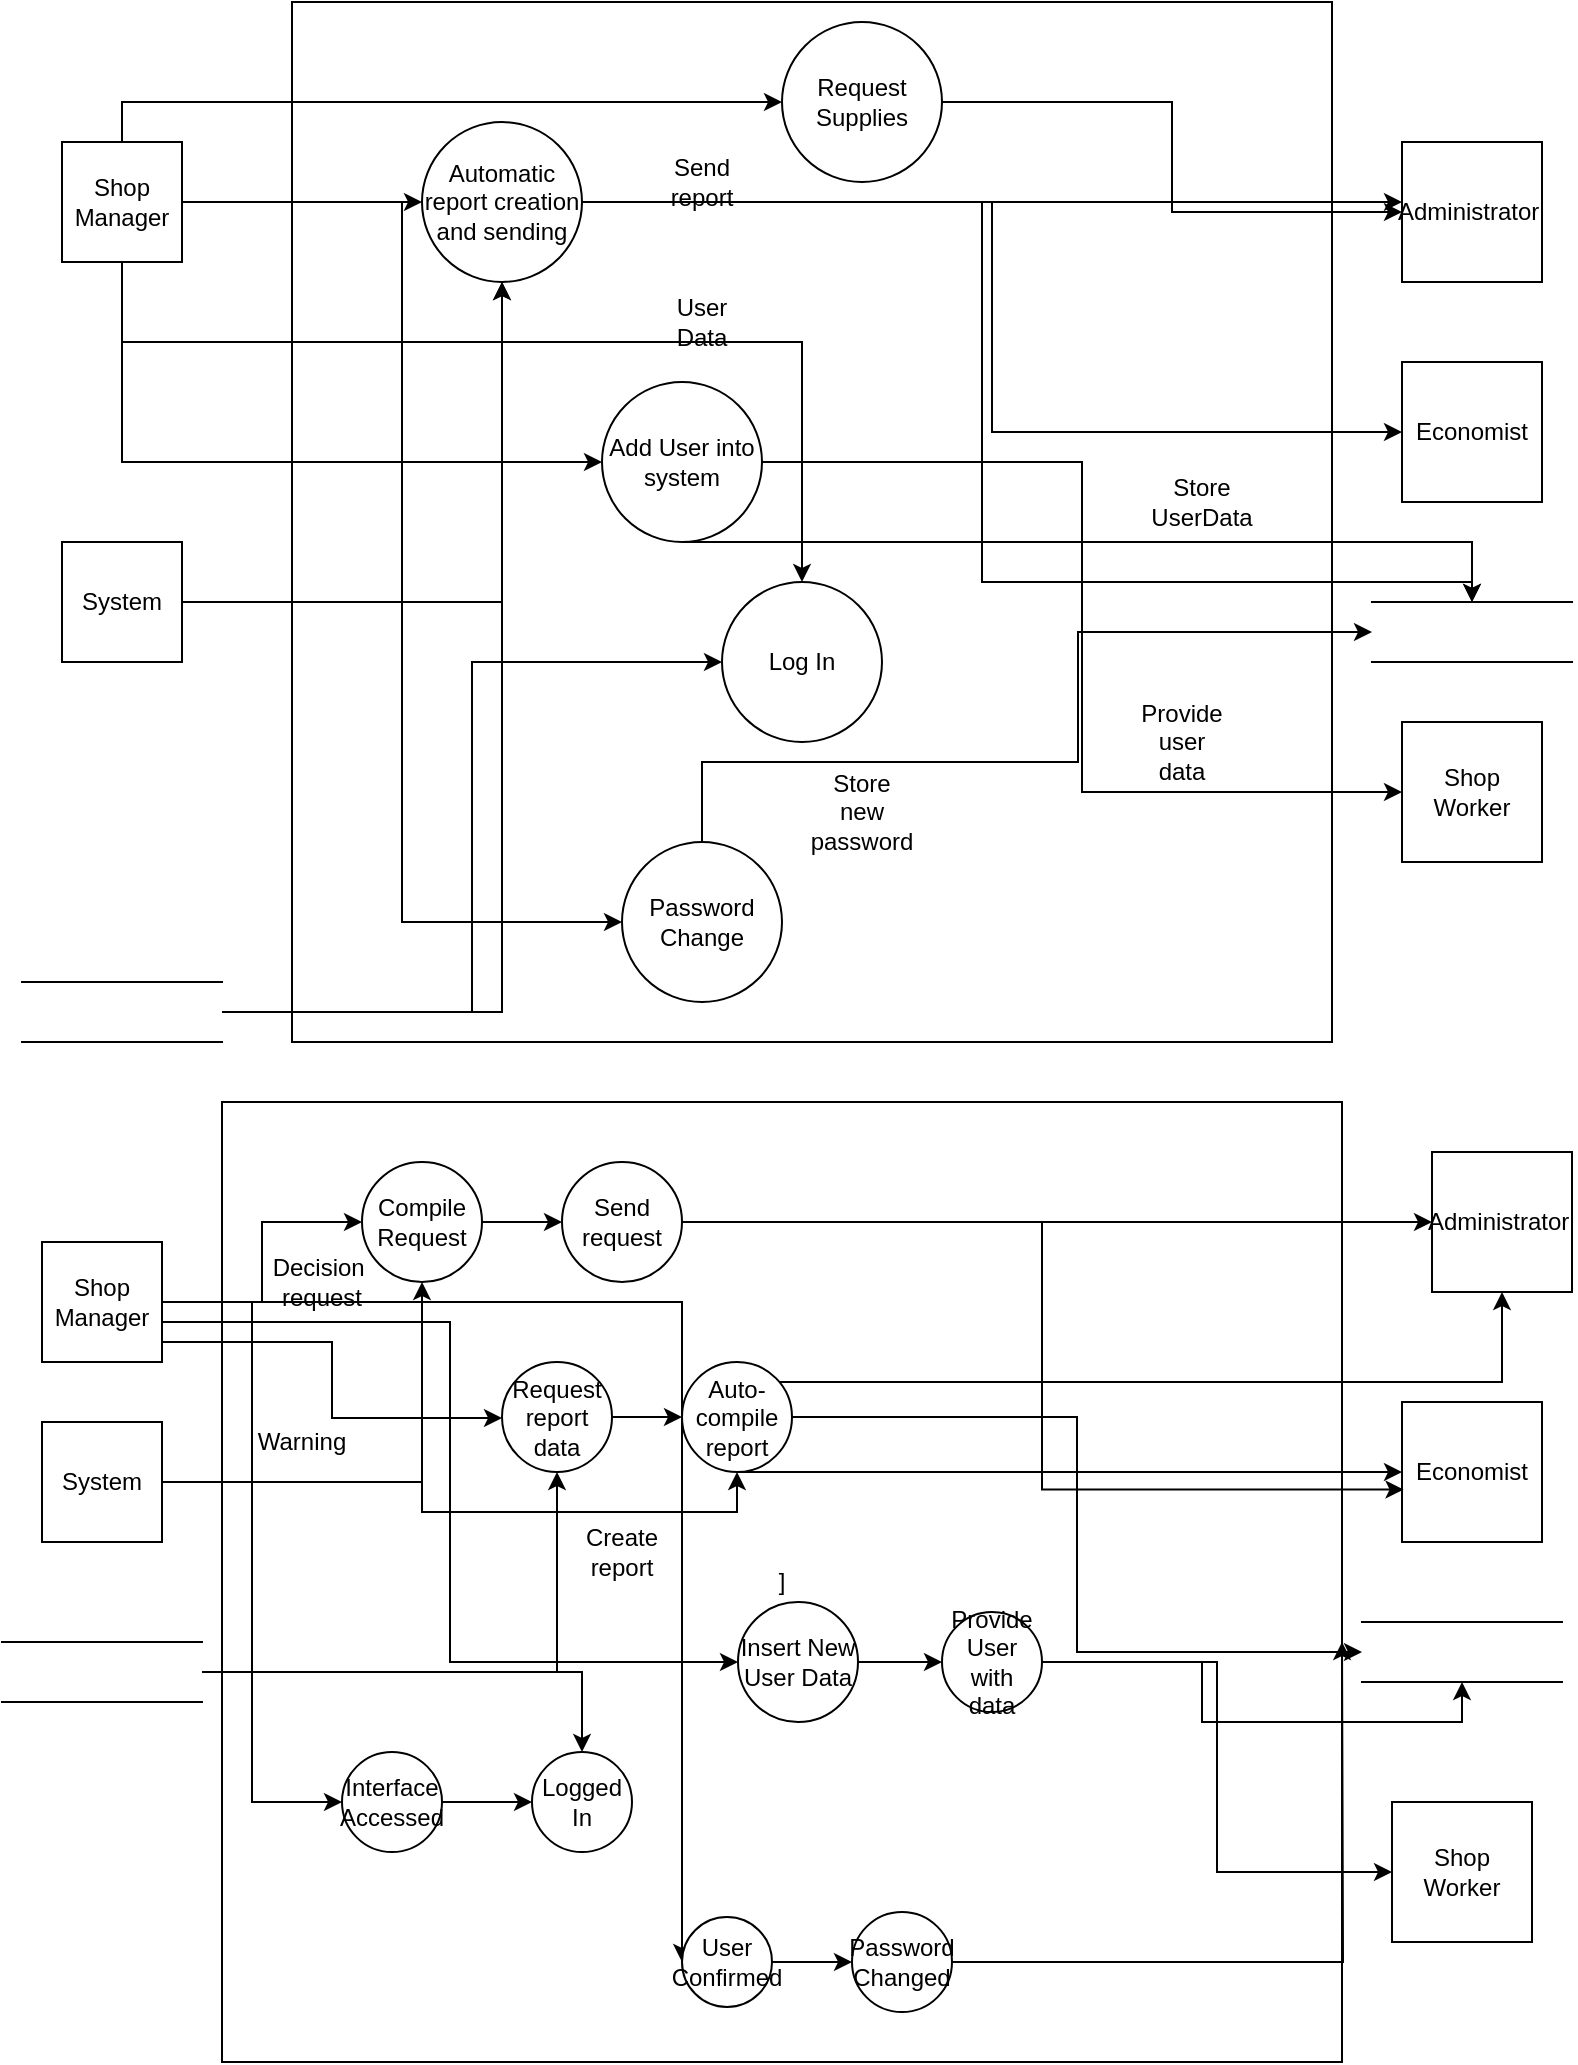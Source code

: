<mxfile version="10.6.6" type="device"><diagram id="DfJBb5sTPmYSXGfNYtgn" name="Page-1"><mxGraphModel dx="1181" dy="649" grid="1" gridSize="10" guides="1" tooltips="1" connect="1" arrows="1" fold="1" page="1" pageScale="1" pageWidth="850" pageHeight="1100" math="0" shadow="0"><root><mxCell id="0"/><mxCell id="1" parent="0"/><mxCell id="mtAPZmcUfzkoWI3NnoFA-73" value="]" style="rounded=0;whiteSpace=wrap;html=1;" vertex="1" parent="1"><mxGeometry x="130" y="600" width="560" height="480" as="geometry"/></mxCell><mxCell id="mtAPZmcUfzkoWI3NnoFA-4" value="" style="rounded=0;whiteSpace=wrap;html=1;" vertex="1" parent="1"><mxGeometry x="165" y="50" width="520" height="520" as="geometry"/></mxCell><mxCell id="mtAPZmcUfzkoWI3NnoFA-9" style="edgeStyle=orthogonalEdgeStyle;rounded=0;orthogonalLoop=1;jettySize=auto;html=1;" edge="1" parent="1" source="mtAPZmcUfzkoWI3NnoFA-1" target="mtAPZmcUfzkoWI3NnoFA-6"><mxGeometry relative="1" as="geometry"/></mxCell><mxCell id="mtAPZmcUfzkoWI3NnoFA-22" style="edgeStyle=orthogonalEdgeStyle;rounded=0;orthogonalLoop=1;jettySize=auto;html=1;" edge="1" parent="1" source="mtAPZmcUfzkoWI3NnoFA-1" target="mtAPZmcUfzkoWI3NnoFA-21"><mxGeometry relative="1" as="geometry"><Array as="points"><mxPoint x="80" y="280"/></Array></mxGeometry></mxCell><mxCell id="mtAPZmcUfzkoWI3NnoFA-30" style="edgeStyle=orthogonalEdgeStyle;rounded=0;orthogonalLoop=1;jettySize=auto;html=1;" edge="1" parent="1" source="mtAPZmcUfzkoWI3NnoFA-1" target="mtAPZmcUfzkoWI3NnoFA-27"><mxGeometry relative="1" as="geometry"><Array as="points"><mxPoint x="80" y="220"/><mxPoint x="420" y="220"/></Array></mxGeometry></mxCell><mxCell id="mtAPZmcUfzkoWI3NnoFA-33" style="edgeStyle=orthogonalEdgeStyle;rounded=0;orthogonalLoop=1;jettySize=auto;html=1;entryX=0;entryY=0.5;entryDx=0;entryDy=0;" edge="1" parent="1" source="mtAPZmcUfzkoWI3NnoFA-1" target="mtAPZmcUfzkoWI3NnoFA-28"><mxGeometry relative="1" as="geometry"/></mxCell><mxCell id="mtAPZmcUfzkoWI3NnoFA-38" style="edgeStyle=orthogonalEdgeStyle;rounded=0;orthogonalLoop=1;jettySize=auto;html=1;" edge="1" parent="1" source="mtAPZmcUfzkoWI3NnoFA-1" target="mtAPZmcUfzkoWI3NnoFA-37"><mxGeometry relative="1" as="geometry"><Array as="points"><mxPoint x="80" y="100"/></Array></mxGeometry></mxCell><mxCell id="mtAPZmcUfzkoWI3NnoFA-1" value="Shop Manager" style="whiteSpace=wrap;html=1;aspect=fixed;" vertex="1" parent="1"><mxGeometry x="50" y="120" width="60" height="60" as="geometry"/></mxCell><mxCell id="mtAPZmcUfzkoWI3NnoFA-10" style="edgeStyle=orthogonalEdgeStyle;rounded=0;orthogonalLoop=1;jettySize=auto;html=1;" edge="1" parent="1" source="mtAPZmcUfzkoWI3NnoFA-2" target="mtAPZmcUfzkoWI3NnoFA-6"><mxGeometry relative="1" as="geometry"/></mxCell><mxCell id="mtAPZmcUfzkoWI3NnoFA-2" value="System" style="whiteSpace=wrap;html=1;aspect=fixed;" vertex="1" parent="1"><mxGeometry x="50" y="320" width="60" height="60" as="geometry"/></mxCell><mxCell id="mtAPZmcUfzkoWI3NnoFA-12" style="edgeStyle=orthogonalEdgeStyle;rounded=0;orthogonalLoop=1;jettySize=auto;html=1;" edge="1" parent="1" source="mtAPZmcUfzkoWI3NnoFA-3" target="mtAPZmcUfzkoWI3NnoFA-6"><mxGeometry relative="1" as="geometry"/></mxCell><mxCell id="mtAPZmcUfzkoWI3NnoFA-31" style="edgeStyle=orthogonalEdgeStyle;rounded=0;orthogonalLoop=1;jettySize=auto;html=1;entryX=0;entryY=0.5;entryDx=0;entryDy=0;" edge="1" parent="1" source="mtAPZmcUfzkoWI3NnoFA-3" target="mtAPZmcUfzkoWI3NnoFA-27"><mxGeometry relative="1" as="geometry"/></mxCell><mxCell id="mtAPZmcUfzkoWI3NnoFA-3" value="" style="html=1;dashed=0;whitespace=wrap;shape=partialRectangle;right=0;left=0;fillColor=none;" vertex="1" parent="1"><mxGeometry x="30" y="540" width="100" height="30" as="geometry"/></mxCell><mxCell id="mtAPZmcUfzkoWI3NnoFA-16" style="edgeStyle=orthogonalEdgeStyle;rounded=0;orthogonalLoop=1;jettySize=auto;html=1;" edge="1" parent="1" source="mtAPZmcUfzkoWI3NnoFA-6" target="mtAPZmcUfzkoWI3NnoFA-13"><mxGeometry relative="1" as="geometry"><Array as="points"><mxPoint x="620" y="150"/><mxPoint x="620" y="150"/></Array></mxGeometry></mxCell><mxCell id="mtAPZmcUfzkoWI3NnoFA-17" style="edgeStyle=orthogonalEdgeStyle;rounded=0;orthogonalLoop=1;jettySize=auto;html=1;entryX=0;entryY=0.5;entryDx=0;entryDy=0;" edge="1" parent="1" source="mtAPZmcUfzkoWI3NnoFA-6" target="mtAPZmcUfzkoWI3NnoFA-14"><mxGeometry relative="1" as="geometry"/></mxCell><mxCell id="mtAPZmcUfzkoWI3NnoFA-18" style="edgeStyle=orthogonalEdgeStyle;rounded=0;orthogonalLoop=1;jettySize=auto;html=1;" edge="1" parent="1" source="mtAPZmcUfzkoWI3NnoFA-6" target="mtAPZmcUfzkoWI3NnoFA-15"><mxGeometry relative="1" as="geometry"><Array as="points"><mxPoint x="510" y="150"/><mxPoint x="510" y="340"/><mxPoint x="755" y="340"/></Array></mxGeometry></mxCell><mxCell id="mtAPZmcUfzkoWI3NnoFA-6" value="Automatic report creation and sending" style="ellipse;whiteSpace=wrap;html=1;aspect=fixed;" vertex="1" parent="1"><mxGeometry x="230" y="110" width="80" height="80" as="geometry"/></mxCell><mxCell id="mtAPZmcUfzkoWI3NnoFA-13" value="Administrator&amp;nbsp;" style="whiteSpace=wrap;html=1;aspect=fixed;" vertex="1" parent="1"><mxGeometry x="720" y="120" width="70" height="70" as="geometry"/></mxCell><mxCell id="mtAPZmcUfzkoWI3NnoFA-14" value="Economist" style="whiteSpace=wrap;html=1;aspect=fixed;" vertex="1" parent="1"><mxGeometry x="720" y="230" width="70" height="70" as="geometry"/></mxCell><mxCell id="mtAPZmcUfzkoWI3NnoFA-15" value="" style="html=1;dashed=0;whitespace=wrap;shape=partialRectangle;right=0;left=0;fillColor=none;" vertex="1" parent="1"><mxGeometry x="705" y="350" width="100" height="30" as="geometry"/></mxCell><mxCell id="mtAPZmcUfzkoWI3NnoFA-19" value="Send report" style="text;html=1;strokeColor=none;fillColor=none;align=center;verticalAlign=middle;whiteSpace=wrap;rounded=0;" vertex="1" parent="1"><mxGeometry x="350" y="130" width="40" height="20" as="geometry"/></mxCell><mxCell id="mtAPZmcUfzkoWI3NnoFA-20" value="Shop Worker" style="whiteSpace=wrap;html=1;aspect=fixed;" vertex="1" parent="1"><mxGeometry x="720" y="410" width="70" height="70" as="geometry"/></mxCell><mxCell id="mtAPZmcUfzkoWI3NnoFA-23" style="edgeStyle=orthogonalEdgeStyle;rounded=0;orthogonalLoop=1;jettySize=auto;html=1;" edge="1" parent="1" source="mtAPZmcUfzkoWI3NnoFA-21" target="mtAPZmcUfzkoWI3NnoFA-15"><mxGeometry relative="1" as="geometry"><Array as="points"><mxPoint x="755" y="320"/></Array></mxGeometry></mxCell><mxCell id="mtAPZmcUfzkoWI3NnoFA-24" style="edgeStyle=orthogonalEdgeStyle;rounded=0;orthogonalLoop=1;jettySize=auto;html=1;entryX=0;entryY=0.5;entryDx=0;entryDy=0;" edge="1" parent="1" source="mtAPZmcUfzkoWI3NnoFA-21" target="mtAPZmcUfzkoWI3NnoFA-20"><mxGeometry relative="1" as="geometry"/></mxCell><mxCell id="mtAPZmcUfzkoWI3NnoFA-21" value="Add User into system" style="ellipse;whiteSpace=wrap;html=1;aspect=fixed;" vertex="1" parent="1"><mxGeometry x="320" y="240" width="80" height="80" as="geometry"/></mxCell><mxCell id="mtAPZmcUfzkoWI3NnoFA-25" value="Provide user data" style="text;html=1;strokeColor=none;fillColor=none;align=center;verticalAlign=middle;whiteSpace=wrap;rounded=0;" vertex="1" parent="1"><mxGeometry x="590" y="410" width="40" height="20" as="geometry"/></mxCell><mxCell id="mtAPZmcUfzkoWI3NnoFA-26" value="Store UserData" style="text;html=1;strokeColor=none;fillColor=none;align=center;verticalAlign=middle;whiteSpace=wrap;rounded=0;" vertex="1" parent="1"><mxGeometry x="600" y="290" width="40" height="20" as="geometry"/></mxCell><mxCell id="mtAPZmcUfzkoWI3NnoFA-27" value="Log In" style="ellipse;whiteSpace=wrap;html=1;aspect=fixed;" vertex="1" parent="1"><mxGeometry x="380" y="340" width="80" height="80" as="geometry"/></mxCell><mxCell id="mtAPZmcUfzkoWI3NnoFA-34" style="edgeStyle=orthogonalEdgeStyle;rounded=0;orthogonalLoop=1;jettySize=auto;html=1;entryX=0;entryY=0.5;entryDx=0;entryDy=0;" edge="1" parent="1" source="mtAPZmcUfzkoWI3NnoFA-28" target="mtAPZmcUfzkoWI3NnoFA-15"><mxGeometry relative="1" as="geometry"><Array as="points"><mxPoint x="370" y="430"/><mxPoint x="558" y="430"/><mxPoint x="558" y="365"/></Array></mxGeometry></mxCell><mxCell id="mtAPZmcUfzkoWI3NnoFA-28" value="Password Change" style="ellipse;whiteSpace=wrap;html=1;aspect=fixed;" vertex="1" parent="1"><mxGeometry x="330" y="470" width="80" height="80" as="geometry"/></mxCell><mxCell id="mtAPZmcUfzkoWI3NnoFA-32" value="User Data" style="text;html=1;strokeColor=none;fillColor=none;align=center;verticalAlign=middle;whiteSpace=wrap;rounded=0;" vertex="1" parent="1"><mxGeometry x="350" y="200" width="40" height="20" as="geometry"/></mxCell><mxCell id="mtAPZmcUfzkoWI3NnoFA-35" value="Store new password" style="text;html=1;strokeColor=none;fillColor=none;align=center;verticalAlign=middle;whiteSpace=wrap;rounded=0;" vertex="1" parent="1"><mxGeometry x="430" y="445" width="40" height="20" as="geometry"/></mxCell><mxCell id="mtAPZmcUfzkoWI3NnoFA-39" style="edgeStyle=orthogonalEdgeStyle;rounded=0;orthogonalLoop=1;jettySize=auto;html=1;" edge="1" parent="1" source="mtAPZmcUfzkoWI3NnoFA-37" target="mtAPZmcUfzkoWI3NnoFA-13"><mxGeometry relative="1" as="geometry"/></mxCell><mxCell id="mtAPZmcUfzkoWI3NnoFA-37" value="Request Supplies" style="ellipse;whiteSpace=wrap;html=1;aspect=fixed;" vertex="1" parent="1"><mxGeometry x="410" y="60" width="80" height="80" as="geometry"/></mxCell><mxCell id="mtAPZmcUfzkoWI3NnoFA-75" style="edgeStyle=orthogonalEdgeStyle;rounded=0;orthogonalLoop=1;jettySize=auto;html=1;" edge="1" parent="1" source="mtAPZmcUfzkoWI3NnoFA-46" target="mtAPZmcUfzkoWI3NnoFA-74"><mxGeometry relative="1" as="geometry"/></mxCell><mxCell id="mtAPZmcUfzkoWI3NnoFA-88" style="edgeStyle=orthogonalEdgeStyle;rounded=0;orthogonalLoop=1;jettySize=auto;html=1;" edge="1" parent="1" source="mtAPZmcUfzkoWI3NnoFA-46" target="mtAPZmcUfzkoWI3NnoFA-85"><mxGeometry relative="1" as="geometry"><Array as="points"><mxPoint x="185" y="720"/><mxPoint x="185" y="758"/></Array></mxGeometry></mxCell><mxCell id="mtAPZmcUfzkoWI3NnoFA-99" style="edgeStyle=orthogonalEdgeStyle;rounded=0;orthogonalLoop=1;jettySize=auto;html=1;entryX=0;entryY=0.5;entryDx=0;entryDy=0;" edge="1" parent="1" source="mtAPZmcUfzkoWI3NnoFA-46" target="mtAPZmcUfzkoWI3NnoFA-98"><mxGeometry relative="1" as="geometry"><Array as="points"><mxPoint x="244" y="710"/><mxPoint x="244" y="880"/></Array></mxGeometry></mxCell><mxCell id="mtAPZmcUfzkoWI3NnoFA-116" style="edgeStyle=orthogonalEdgeStyle;rounded=0;orthogonalLoop=1;jettySize=auto;html=1;entryX=0;entryY=0.5;entryDx=0;entryDy=0;" edge="1" parent="1" source="mtAPZmcUfzkoWI3NnoFA-46" target="mtAPZmcUfzkoWI3NnoFA-106"><mxGeometry relative="1" as="geometry"/></mxCell><mxCell id="mtAPZmcUfzkoWI3NnoFA-118" style="edgeStyle=orthogonalEdgeStyle;rounded=0;orthogonalLoop=1;jettySize=auto;html=1;" edge="1" parent="1" source="mtAPZmcUfzkoWI3NnoFA-46" target="mtAPZmcUfzkoWI3NnoFA-108"><mxGeometry relative="1" as="geometry"><Array as="points"><mxPoint x="360" y="700"/></Array></mxGeometry></mxCell><mxCell id="mtAPZmcUfzkoWI3NnoFA-46" value="Shop Manager" style="whiteSpace=wrap;html=1;aspect=fixed;" vertex="1" parent="1"><mxGeometry x="40" y="670" width="60" height="60" as="geometry"/></mxCell><mxCell id="mtAPZmcUfzkoWI3NnoFA-77" style="edgeStyle=orthogonalEdgeStyle;rounded=0;orthogonalLoop=1;jettySize=auto;html=1;" edge="1" parent="1" source="mtAPZmcUfzkoWI3NnoFA-48" target="mtAPZmcUfzkoWI3NnoFA-74"><mxGeometry relative="1" as="geometry"/></mxCell><mxCell id="mtAPZmcUfzkoWI3NnoFA-92" style="edgeStyle=orthogonalEdgeStyle;rounded=0;orthogonalLoop=1;jettySize=auto;html=1;entryX=0.5;entryY=1;entryDx=0;entryDy=0;" edge="1" parent="1" source="mtAPZmcUfzkoWI3NnoFA-48" target="mtAPZmcUfzkoWI3NnoFA-90"><mxGeometry relative="1" as="geometry"/></mxCell><mxCell id="mtAPZmcUfzkoWI3NnoFA-48" value="System" style="whiteSpace=wrap;html=1;aspect=fixed;" vertex="1" parent="1"><mxGeometry x="40" y="760" width="60" height="60" as="geometry"/></mxCell><mxCell id="mtAPZmcUfzkoWI3NnoFA-89" style="edgeStyle=orthogonalEdgeStyle;rounded=0;orthogonalLoop=1;jettySize=auto;html=1;entryX=0.5;entryY=1;entryDx=0;entryDy=0;" edge="1" parent="1" source="mtAPZmcUfzkoWI3NnoFA-51" target="mtAPZmcUfzkoWI3NnoFA-85"><mxGeometry relative="1" as="geometry"/></mxCell><mxCell id="mtAPZmcUfzkoWI3NnoFA-117" style="edgeStyle=orthogonalEdgeStyle;rounded=0;orthogonalLoop=1;jettySize=auto;html=1;" edge="1" parent="1" source="mtAPZmcUfzkoWI3NnoFA-51" target="mtAPZmcUfzkoWI3NnoFA-107"><mxGeometry relative="1" as="geometry"/></mxCell><mxCell id="mtAPZmcUfzkoWI3NnoFA-51" value="" style="html=1;dashed=0;whitespace=wrap;shape=partialRectangle;right=0;left=0;fillColor=none;" vertex="1" parent="1"><mxGeometry x="20" y="870" width="100" height="30" as="geometry"/></mxCell><mxCell id="mtAPZmcUfzkoWI3NnoFA-56" value="Administrator&amp;nbsp;" style="whiteSpace=wrap;html=1;aspect=fixed;" vertex="1" parent="1"><mxGeometry x="735" y="625" width="70" height="70" as="geometry"/></mxCell><mxCell id="mtAPZmcUfzkoWI3NnoFA-57" value="Economist" style="whiteSpace=wrap;html=1;aspect=fixed;" vertex="1" parent="1"><mxGeometry x="720" y="750" width="70" height="70" as="geometry"/></mxCell><mxCell id="mtAPZmcUfzkoWI3NnoFA-58" value="" style="html=1;dashed=0;whitespace=wrap;shape=partialRectangle;right=0;left=0;fillColor=none;" vertex="1" parent="1"><mxGeometry x="700" y="860" width="100" height="30" as="geometry"/></mxCell><mxCell id="mtAPZmcUfzkoWI3NnoFA-60" value="Shop Worker" style="whiteSpace=wrap;html=1;aspect=fixed;" vertex="1" parent="1"><mxGeometry x="715" y="950" width="70" height="70" as="geometry"/></mxCell><mxCell id="mtAPZmcUfzkoWI3NnoFA-80" value="" style="edgeStyle=orthogonalEdgeStyle;rounded=0;orthogonalLoop=1;jettySize=auto;html=1;" edge="1" parent="1" source="mtAPZmcUfzkoWI3NnoFA-74" target="mtAPZmcUfzkoWI3NnoFA-79"><mxGeometry relative="1" as="geometry"/></mxCell><mxCell id="mtAPZmcUfzkoWI3NnoFA-74" value="Compile Request" style="ellipse;whiteSpace=wrap;html=1;aspect=fixed;" vertex="1" parent="1"><mxGeometry x="200" y="630" width="60" height="60" as="geometry"/></mxCell><mxCell id="mtAPZmcUfzkoWI3NnoFA-76" value="Decision&amp;nbsp;&lt;br&gt;request&lt;br&gt;" style="text;html=1;strokeColor=none;fillColor=none;align=center;verticalAlign=middle;whiteSpace=wrap;rounded=0;" vertex="1" parent="1"><mxGeometry x="160" y="680" width="40" height="20" as="geometry"/></mxCell><mxCell id="mtAPZmcUfzkoWI3NnoFA-78" value="Warning" style="text;html=1;strokeColor=none;fillColor=none;align=center;verticalAlign=middle;whiteSpace=wrap;rounded=0;" vertex="1" parent="1"><mxGeometry x="150" y="760" width="40" height="20" as="geometry"/></mxCell><mxCell id="mtAPZmcUfzkoWI3NnoFA-81" style="edgeStyle=orthogonalEdgeStyle;rounded=0;orthogonalLoop=1;jettySize=auto;html=1;" edge="1" parent="1" source="mtAPZmcUfzkoWI3NnoFA-79" target="mtAPZmcUfzkoWI3NnoFA-56"><mxGeometry relative="1" as="geometry"/></mxCell><mxCell id="mtAPZmcUfzkoWI3NnoFA-84" style="edgeStyle=orthogonalEdgeStyle;rounded=0;orthogonalLoop=1;jettySize=auto;html=1;entryX=0.011;entryY=0.625;entryDx=0;entryDy=0;entryPerimeter=0;" edge="1" parent="1" source="mtAPZmcUfzkoWI3NnoFA-79" target="mtAPZmcUfzkoWI3NnoFA-57"><mxGeometry relative="1" as="geometry"/></mxCell><mxCell id="mtAPZmcUfzkoWI3NnoFA-79" value="Send request" style="ellipse;whiteSpace=wrap;html=1;aspect=fixed;" vertex="1" parent="1"><mxGeometry x="300" y="630" width="60" height="60" as="geometry"/></mxCell><mxCell id="mtAPZmcUfzkoWI3NnoFA-91" value="" style="edgeStyle=orthogonalEdgeStyle;rounded=0;orthogonalLoop=1;jettySize=auto;html=1;" edge="1" parent="1" source="mtAPZmcUfzkoWI3NnoFA-85" target="mtAPZmcUfzkoWI3NnoFA-90"><mxGeometry relative="1" as="geometry"/></mxCell><mxCell id="mtAPZmcUfzkoWI3NnoFA-85" value="Request report data" style="ellipse;whiteSpace=wrap;html=1;aspect=fixed;" vertex="1" parent="1"><mxGeometry x="270" y="730" width="55" height="55" as="geometry"/></mxCell><mxCell id="mtAPZmcUfzkoWI3NnoFA-94" style="edgeStyle=orthogonalEdgeStyle;rounded=0;orthogonalLoop=1;jettySize=auto;html=1;" edge="1" parent="1" source="mtAPZmcUfzkoWI3NnoFA-90" target="mtAPZmcUfzkoWI3NnoFA-56"><mxGeometry relative="1" as="geometry"><Array as="points"><mxPoint x="770" y="740"/></Array></mxGeometry></mxCell><mxCell id="mtAPZmcUfzkoWI3NnoFA-95" style="edgeStyle=orthogonalEdgeStyle;rounded=0;orthogonalLoop=1;jettySize=auto;html=1;" edge="1" parent="1" source="mtAPZmcUfzkoWI3NnoFA-90" target="mtAPZmcUfzkoWI3NnoFA-57"><mxGeometry relative="1" as="geometry"><Array as="points"><mxPoint x="500" y="785"/><mxPoint x="500" y="785"/></Array></mxGeometry></mxCell><mxCell id="mtAPZmcUfzkoWI3NnoFA-97" style="edgeStyle=orthogonalEdgeStyle;rounded=0;orthogonalLoop=1;jettySize=auto;html=1;entryX=0;entryY=0.5;entryDx=0;entryDy=0;" edge="1" parent="1" source="mtAPZmcUfzkoWI3NnoFA-90" target="mtAPZmcUfzkoWI3NnoFA-58"><mxGeometry relative="1" as="geometry"/></mxCell><mxCell id="mtAPZmcUfzkoWI3NnoFA-90" value="Auto-compile report" style="ellipse;whiteSpace=wrap;html=1;aspect=fixed;" vertex="1" parent="1"><mxGeometry x="360" y="730" width="55" height="55" as="geometry"/></mxCell><mxCell id="mtAPZmcUfzkoWI3NnoFA-93" value="Create report" style="text;html=1;strokeColor=none;fillColor=none;align=center;verticalAlign=middle;whiteSpace=wrap;rounded=0;" vertex="1" parent="1"><mxGeometry x="310" y="815" width="40" height="20" as="geometry"/></mxCell><mxCell id="mtAPZmcUfzkoWI3NnoFA-102" value="" style="edgeStyle=orthogonalEdgeStyle;rounded=0;orthogonalLoop=1;jettySize=auto;html=1;" edge="1" parent="1" source="mtAPZmcUfzkoWI3NnoFA-98" target="mtAPZmcUfzkoWI3NnoFA-100"><mxGeometry relative="1" as="geometry"/></mxCell><mxCell id="mtAPZmcUfzkoWI3NnoFA-98" value="Insert New User Data" style="ellipse;whiteSpace=wrap;html=1;aspect=fixed;" vertex="1" parent="1"><mxGeometry x="388" y="850" width="60" height="60" as="geometry"/></mxCell><mxCell id="mtAPZmcUfzkoWI3NnoFA-104" style="edgeStyle=orthogonalEdgeStyle;rounded=0;orthogonalLoop=1;jettySize=auto;html=1;entryX=0;entryY=0.5;entryDx=0;entryDy=0;" edge="1" parent="1" source="mtAPZmcUfzkoWI3NnoFA-100" target="mtAPZmcUfzkoWI3NnoFA-60"><mxGeometry relative="1" as="geometry"/></mxCell><mxCell id="mtAPZmcUfzkoWI3NnoFA-105" style="edgeStyle=orthogonalEdgeStyle;rounded=0;orthogonalLoop=1;jettySize=auto;html=1;entryX=0.5;entryY=1;entryDx=0;entryDy=0;" edge="1" parent="1" source="mtAPZmcUfzkoWI3NnoFA-100" target="mtAPZmcUfzkoWI3NnoFA-58"><mxGeometry relative="1" as="geometry"/></mxCell><mxCell id="mtAPZmcUfzkoWI3NnoFA-100" value="Provide User with data" style="ellipse;whiteSpace=wrap;html=1;aspect=fixed;" vertex="1" parent="1"><mxGeometry x="490" y="855" width="50" height="50" as="geometry"/></mxCell><mxCell id="mtAPZmcUfzkoWI3NnoFA-114" value="" style="edgeStyle=orthogonalEdgeStyle;rounded=0;orthogonalLoop=1;jettySize=auto;html=1;" edge="1" parent="1" source="mtAPZmcUfzkoWI3NnoFA-106" target="mtAPZmcUfzkoWI3NnoFA-107"><mxGeometry relative="1" as="geometry"/></mxCell><mxCell id="mtAPZmcUfzkoWI3NnoFA-106" value="Interface Accessed" style="ellipse;whiteSpace=wrap;html=1;aspect=fixed;" vertex="1" parent="1"><mxGeometry x="190" y="925" width="50" height="50" as="geometry"/></mxCell><mxCell id="mtAPZmcUfzkoWI3NnoFA-107" value="Logged In" style="ellipse;whiteSpace=wrap;html=1;aspect=fixed;" vertex="1" parent="1"><mxGeometry x="285" y="925" width="50" height="50" as="geometry"/></mxCell><mxCell id="mtAPZmcUfzkoWI3NnoFA-115" value="" style="edgeStyle=orthogonalEdgeStyle;rounded=0;orthogonalLoop=1;jettySize=auto;html=1;" edge="1" parent="1" source="mtAPZmcUfzkoWI3NnoFA-108" target="mtAPZmcUfzkoWI3NnoFA-109"><mxGeometry relative="1" as="geometry"/></mxCell><mxCell id="mtAPZmcUfzkoWI3NnoFA-108" value="User Confirmed" style="ellipse;whiteSpace=wrap;html=1;aspect=fixed;" vertex="1" parent="1"><mxGeometry x="360" y="1007.5" width="45" height="45" as="geometry"/></mxCell><mxCell id="mtAPZmcUfzkoWI3NnoFA-120" style="edgeStyle=orthogonalEdgeStyle;rounded=0;orthogonalLoop=1;jettySize=auto;html=1;" edge="1" parent="1" source="mtAPZmcUfzkoWI3NnoFA-109"><mxGeometry relative="1" as="geometry"><mxPoint x="690" y="870" as="targetPoint"/></mxGeometry></mxCell><mxCell id="mtAPZmcUfzkoWI3NnoFA-109" value="Password Changed" style="ellipse;whiteSpace=wrap;html=1;aspect=fixed;" vertex="1" parent="1"><mxGeometry x="445" y="1005" width="50" height="50" as="geometry"/></mxCell></root></mxGraphModel></diagram></mxfile>